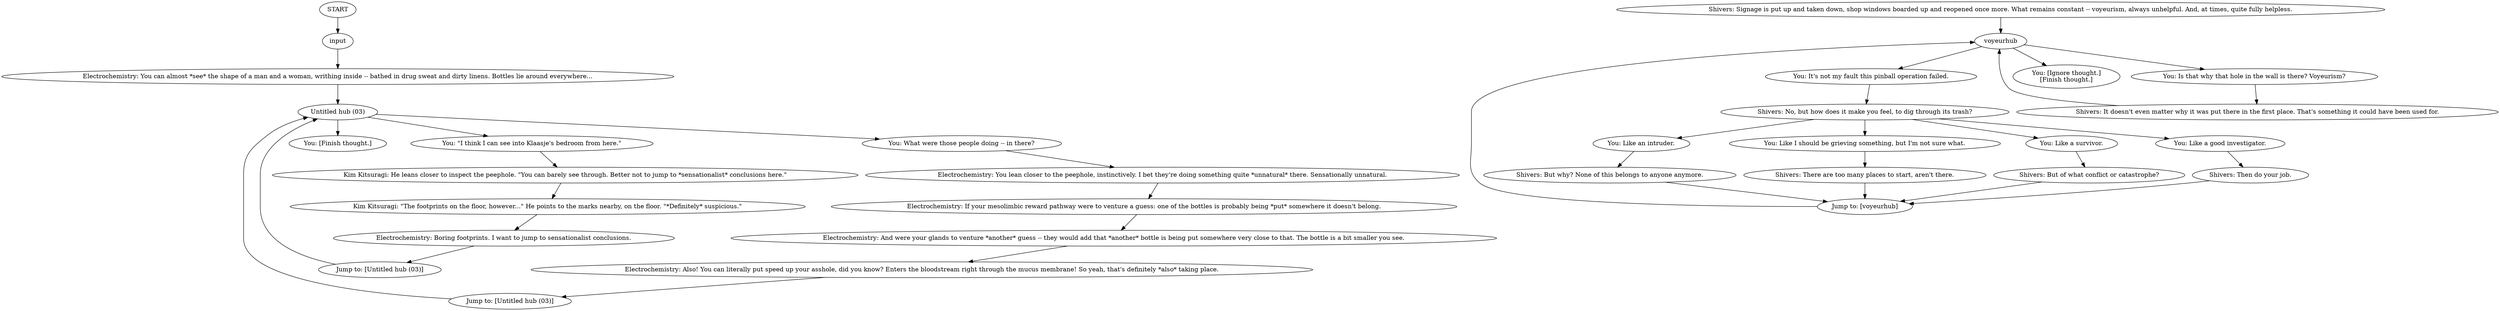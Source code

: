 # WHIRLING F3 ORB / peephole shivers
# 1. Doomed felt.
#2. This is not just a hole -- this is a peephole.
# ==================================================
digraph G {
	  0 [label="START"];
	  1 [label="input"];
	  2 [label="Electrochemistry: And were your glands to venture *another* guess -- they would add that *another* bottle is being put somewhere very close to that. The bottle is a bit smaller you see."];
	  3 [label="Shivers: Signage is put up and taken down, shop windows boarded up and reopened once more. What remains constant -- voyeurism, always unhelpful. And, at times, quite fully helpless."];
	  5 [label="You: Like a good investigator."];
	  6 [label="Shivers: But why? None of this belongs to anyone anymore."];
	  7 [label="Kim Kitsuragi: He leans closer to inspect the peephole. \"You can barely see through. Better not to jump to *sensationalist* conclusions here.\""];
	  8 [label="Electrochemistry: Boring footprints. I want to jump to sensationalist conclusions."];
	  9 [label="Shivers: But of what conflict or catastrophe?"];
	  10 [label="Shivers: There are too many places to start, aren't there."];
	  11 [label="You: \"I think I can see into Klaasje's bedroom from here.\""];
	  12 [label="Shivers: It doesn't even matter why it was put there in the first place. That's something it could have been used for."];
	  13 [label="Untitled hub (03)"];
	  14 [label="You: Like an intruder."];
	  15 [label="Jump to: [voyeurhub]"];
	  16 [label="Kim Kitsuragi: \"The footprints on the floor, however...\" He points to the marks nearby, on the floor. \"*Definitely* suspicious.\""];
	  17 [label="Shivers: Then do your job."];
	  18 [label="Electrochemistry: If your mesolimbic reward pathway were to venture a guess: one of the bottles is probably being *put* somewhere it doesn't belong."];
	  19 [label="Jump to: [Untitled hub (03)]"];
	  20 [label="You: Like I should be grieving something, but I'm not sure what."];
	  21 [label="You: It's not my fault this pinball operation failed."];
	  22 [label="Jump to: [Untitled hub (03)]"];
	  23 [label="Electrochemistry: Also! You can literally put speed up your asshole, did you know? Enters the bloodstream right through the mucus membrane! So yeah, that's definitely *also* taking place."];
	  24 [label="You: [Ignore thought.]\n[Finish thought.]"];
	  25 [label="Shivers: No, but how does it make you feel, to dig through its trash?"];
	  26 [label="Electrochemistry: You can almost *see* the shape of a man and a woman, writhing inside -- bathed in drug sweat and dirty linens. Bottles lie around everywhere..."];
	  27 [label="voyeurhub"];
	  28 [label="You: What were those people doing -- in there?"];
	  29 [label="You: [Finish thought.]"];
	  30 [label="Electrochemistry: You lean closer to the peephole, instinctively. I bet they're doing something quite *unnatural* there. Sensationally unnatural."];
	  31 [label="You: Is that why that hole in the wall is there? Voyeurism?"];
	  32 [label="You: Like a survivor."];
	  0 -> 1
	  1 -> 26
	  2 -> 23
	  3 -> 27
	  5 -> 17
	  6 -> 15
	  7 -> 16
	  8 -> 19
	  9 -> 15
	  10 -> 15
	  11 -> 7
	  12 -> 27
	  13 -> 11
	  13 -> 28
	  13 -> 29
	  14 -> 6
	  15 -> 27
	  16 -> 8
	  17 -> 15
	  18 -> 2
	  19 -> 13
	  20 -> 10
	  21 -> 25
	  22 -> 13
	  23 -> 22
	  25 -> 32
	  25 -> 20
	  25 -> 5
	  25 -> 14
	  26 -> 13
	  27 -> 24
	  27 -> 21
	  27 -> 31
	  28 -> 30
	  30 -> 18
	  31 -> 12
	  32 -> 9
}

